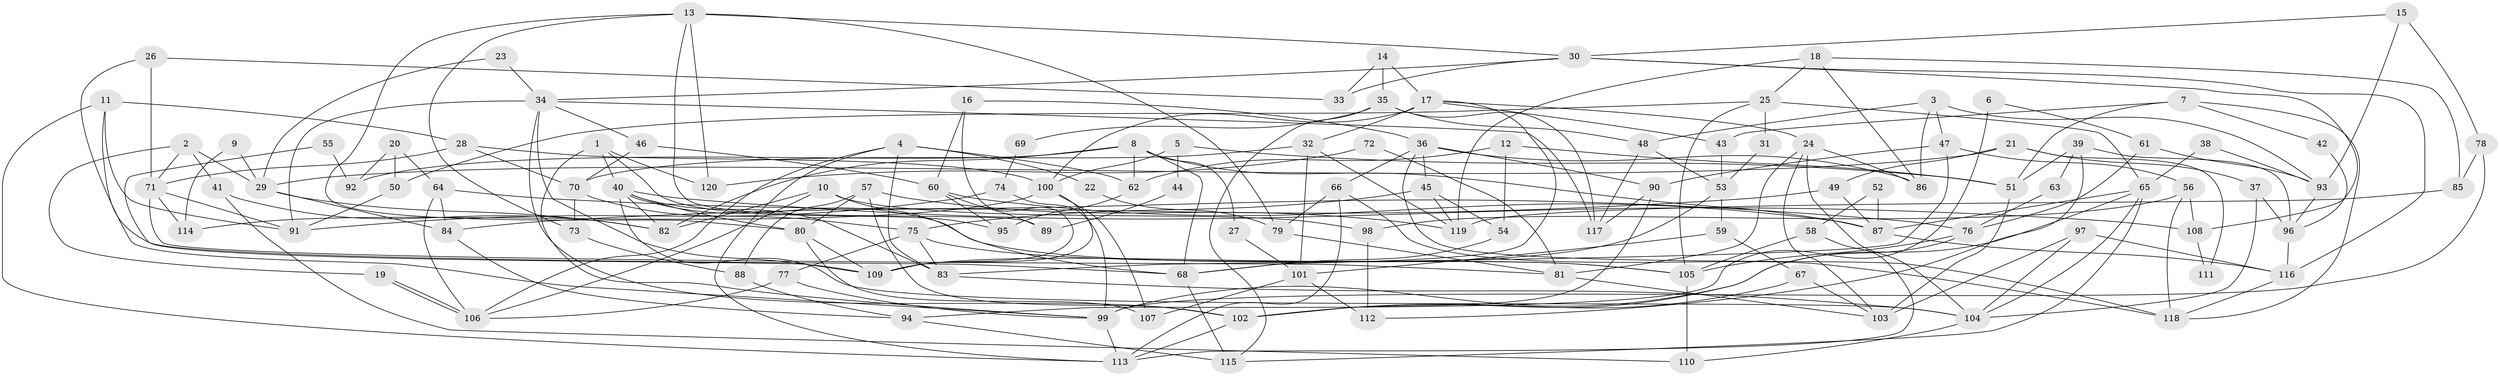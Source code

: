 // coarse degree distribution, {4: 0.19230769230769232, 6: 0.14102564102564102, 8: 0.07692307692307693, 3: 0.19230769230769232, 5: 0.10256410256410256, 2: 0.11538461538461539, 7: 0.10256410256410256, 10: 0.01282051282051282, 9: 0.05128205128205128, 11: 0.01282051282051282}
// Generated by graph-tools (version 1.1) at 2025/24/03/03/25 07:24:00]
// undirected, 120 vertices, 240 edges
graph export_dot {
graph [start="1"]
  node [color=gray90,style=filled];
  1;
  2;
  3;
  4;
  5;
  6;
  7;
  8;
  9;
  10;
  11;
  12;
  13;
  14;
  15;
  16;
  17;
  18;
  19;
  20;
  21;
  22;
  23;
  24;
  25;
  26;
  27;
  28;
  29;
  30;
  31;
  32;
  33;
  34;
  35;
  36;
  37;
  38;
  39;
  40;
  41;
  42;
  43;
  44;
  45;
  46;
  47;
  48;
  49;
  50;
  51;
  52;
  53;
  54;
  55;
  56;
  57;
  58;
  59;
  60;
  61;
  62;
  63;
  64;
  65;
  66;
  67;
  68;
  69;
  70;
  71;
  72;
  73;
  74;
  75;
  76;
  77;
  78;
  79;
  80;
  81;
  82;
  83;
  84;
  85;
  86;
  87;
  88;
  89;
  90;
  91;
  92;
  93;
  94;
  95;
  96;
  97;
  98;
  99;
  100;
  101;
  102;
  103;
  104;
  105;
  106;
  107;
  108;
  109;
  110;
  111;
  112;
  113;
  114;
  115;
  116;
  117;
  118;
  119;
  120;
  1 -- 99;
  1 -- 95;
  1 -- 40;
  1 -- 120;
  2 -- 41;
  2 -- 29;
  2 -- 19;
  2 -- 71;
  3 -- 86;
  3 -- 48;
  3 -- 47;
  3 -- 93;
  4 -- 106;
  4 -- 113;
  4 -- 22;
  4 -- 62;
  4 -- 83;
  5 -- 51;
  5 -- 100;
  5 -- 44;
  6 -- 61;
  6 -- 94;
  7 -- 118;
  7 -- 51;
  7 -- 42;
  7 -- 43;
  8 -- 68;
  8 -- 87;
  8 -- 27;
  8 -- 62;
  8 -- 82;
  8 -- 92;
  9 -- 29;
  9 -- 114;
  10 -- 106;
  10 -- 82;
  10 -- 68;
  10 -- 98;
  11 -- 113;
  11 -- 68;
  11 -- 28;
  11 -- 91;
  12 -- 54;
  12 -- 62;
  12 -- 51;
  13 -- 79;
  13 -- 80;
  13 -- 30;
  13 -- 73;
  13 -- 89;
  13 -- 120;
  14 -- 33;
  14 -- 17;
  14 -- 35;
  15 -- 78;
  15 -- 30;
  15 -- 93;
  16 -- 109;
  16 -- 36;
  16 -- 60;
  17 -- 32;
  17 -- 24;
  17 -- 43;
  17 -- 68;
  17 -- 100;
  18 -- 25;
  18 -- 86;
  18 -- 85;
  18 -- 119;
  19 -- 106;
  19 -- 106;
  20 -- 50;
  20 -- 64;
  20 -- 92;
  21 -- 37;
  21 -- 29;
  21 -- 49;
  21 -- 111;
  22 -- 79;
  23 -- 34;
  23 -- 29;
  24 -- 103;
  24 -- 104;
  24 -- 81;
  24 -- 86;
  25 -- 65;
  25 -- 105;
  25 -- 31;
  25 -- 50;
  26 -- 71;
  26 -- 99;
  26 -- 33;
  27 -- 101;
  28 -- 100;
  28 -- 70;
  28 -- 71;
  29 -- 82;
  29 -- 84;
  30 -- 108;
  30 -- 33;
  30 -- 34;
  30 -- 116;
  31 -- 53;
  32 -- 101;
  32 -- 119;
  32 -- 70;
  34 -- 91;
  34 -- 46;
  34 -- 102;
  34 -- 109;
  34 -- 117;
  35 -- 117;
  35 -- 48;
  35 -- 69;
  35 -- 115;
  36 -- 66;
  36 -- 45;
  36 -- 86;
  36 -- 90;
  36 -- 118;
  37 -- 96;
  37 -- 104;
  38 -- 93;
  38 -- 65;
  39 -- 51;
  39 -- 96;
  39 -- 63;
  39 -- 112;
  40 -- 83;
  40 -- 80;
  40 -- 82;
  40 -- 104;
  40 -- 105;
  40 -- 108;
  41 -- 110;
  41 -- 82;
  42 -- 96;
  43 -- 53;
  44 -- 89;
  45 -- 119;
  45 -- 75;
  45 -- 54;
  46 -- 70;
  46 -- 60;
  47 -- 90;
  47 -- 56;
  47 -- 83;
  48 -- 117;
  48 -- 53;
  49 -- 87;
  49 -- 84;
  50 -- 91;
  51 -- 103;
  52 -- 87;
  52 -- 58;
  53 -- 59;
  53 -- 109;
  54 -- 68;
  55 -- 92;
  55 -- 109;
  56 -- 118;
  56 -- 98;
  56 -- 108;
  57 -- 102;
  57 -- 80;
  57 -- 88;
  57 -- 119;
  58 -- 105;
  58 -- 113;
  59 -- 101;
  59 -- 67;
  60 -- 87;
  60 -- 89;
  60 -- 95;
  61 -- 76;
  61 -- 93;
  62 -- 95;
  63 -- 76;
  64 -- 76;
  64 -- 84;
  64 -- 106;
  65 -- 115;
  65 -- 104;
  65 -- 87;
  65 -- 99;
  66 -- 113;
  66 -- 118;
  66 -- 79;
  67 -- 103;
  67 -- 102;
  68 -- 115;
  69 -- 74;
  70 -- 73;
  70 -- 75;
  71 -- 81;
  71 -- 91;
  71 -- 114;
  72 -- 81;
  72 -- 120;
  73 -- 88;
  74 -- 99;
  74 -- 91;
  75 -- 83;
  75 -- 77;
  75 -- 105;
  76 -- 105;
  76 -- 102;
  77 -- 106;
  77 -- 99;
  78 -- 85;
  78 -- 99;
  79 -- 81;
  80 -- 109;
  80 -- 107;
  81 -- 103;
  83 -- 104;
  84 -- 94;
  85 -- 119;
  87 -- 116;
  88 -- 94;
  90 -- 102;
  90 -- 117;
  93 -- 96;
  94 -- 115;
  96 -- 116;
  97 -- 116;
  97 -- 104;
  97 -- 103;
  98 -- 112;
  99 -- 113;
  100 -- 109;
  100 -- 107;
  100 -- 114;
  101 -- 107;
  101 -- 112;
  102 -- 113;
  104 -- 110;
  105 -- 110;
  108 -- 111;
  116 -- 118;
}
